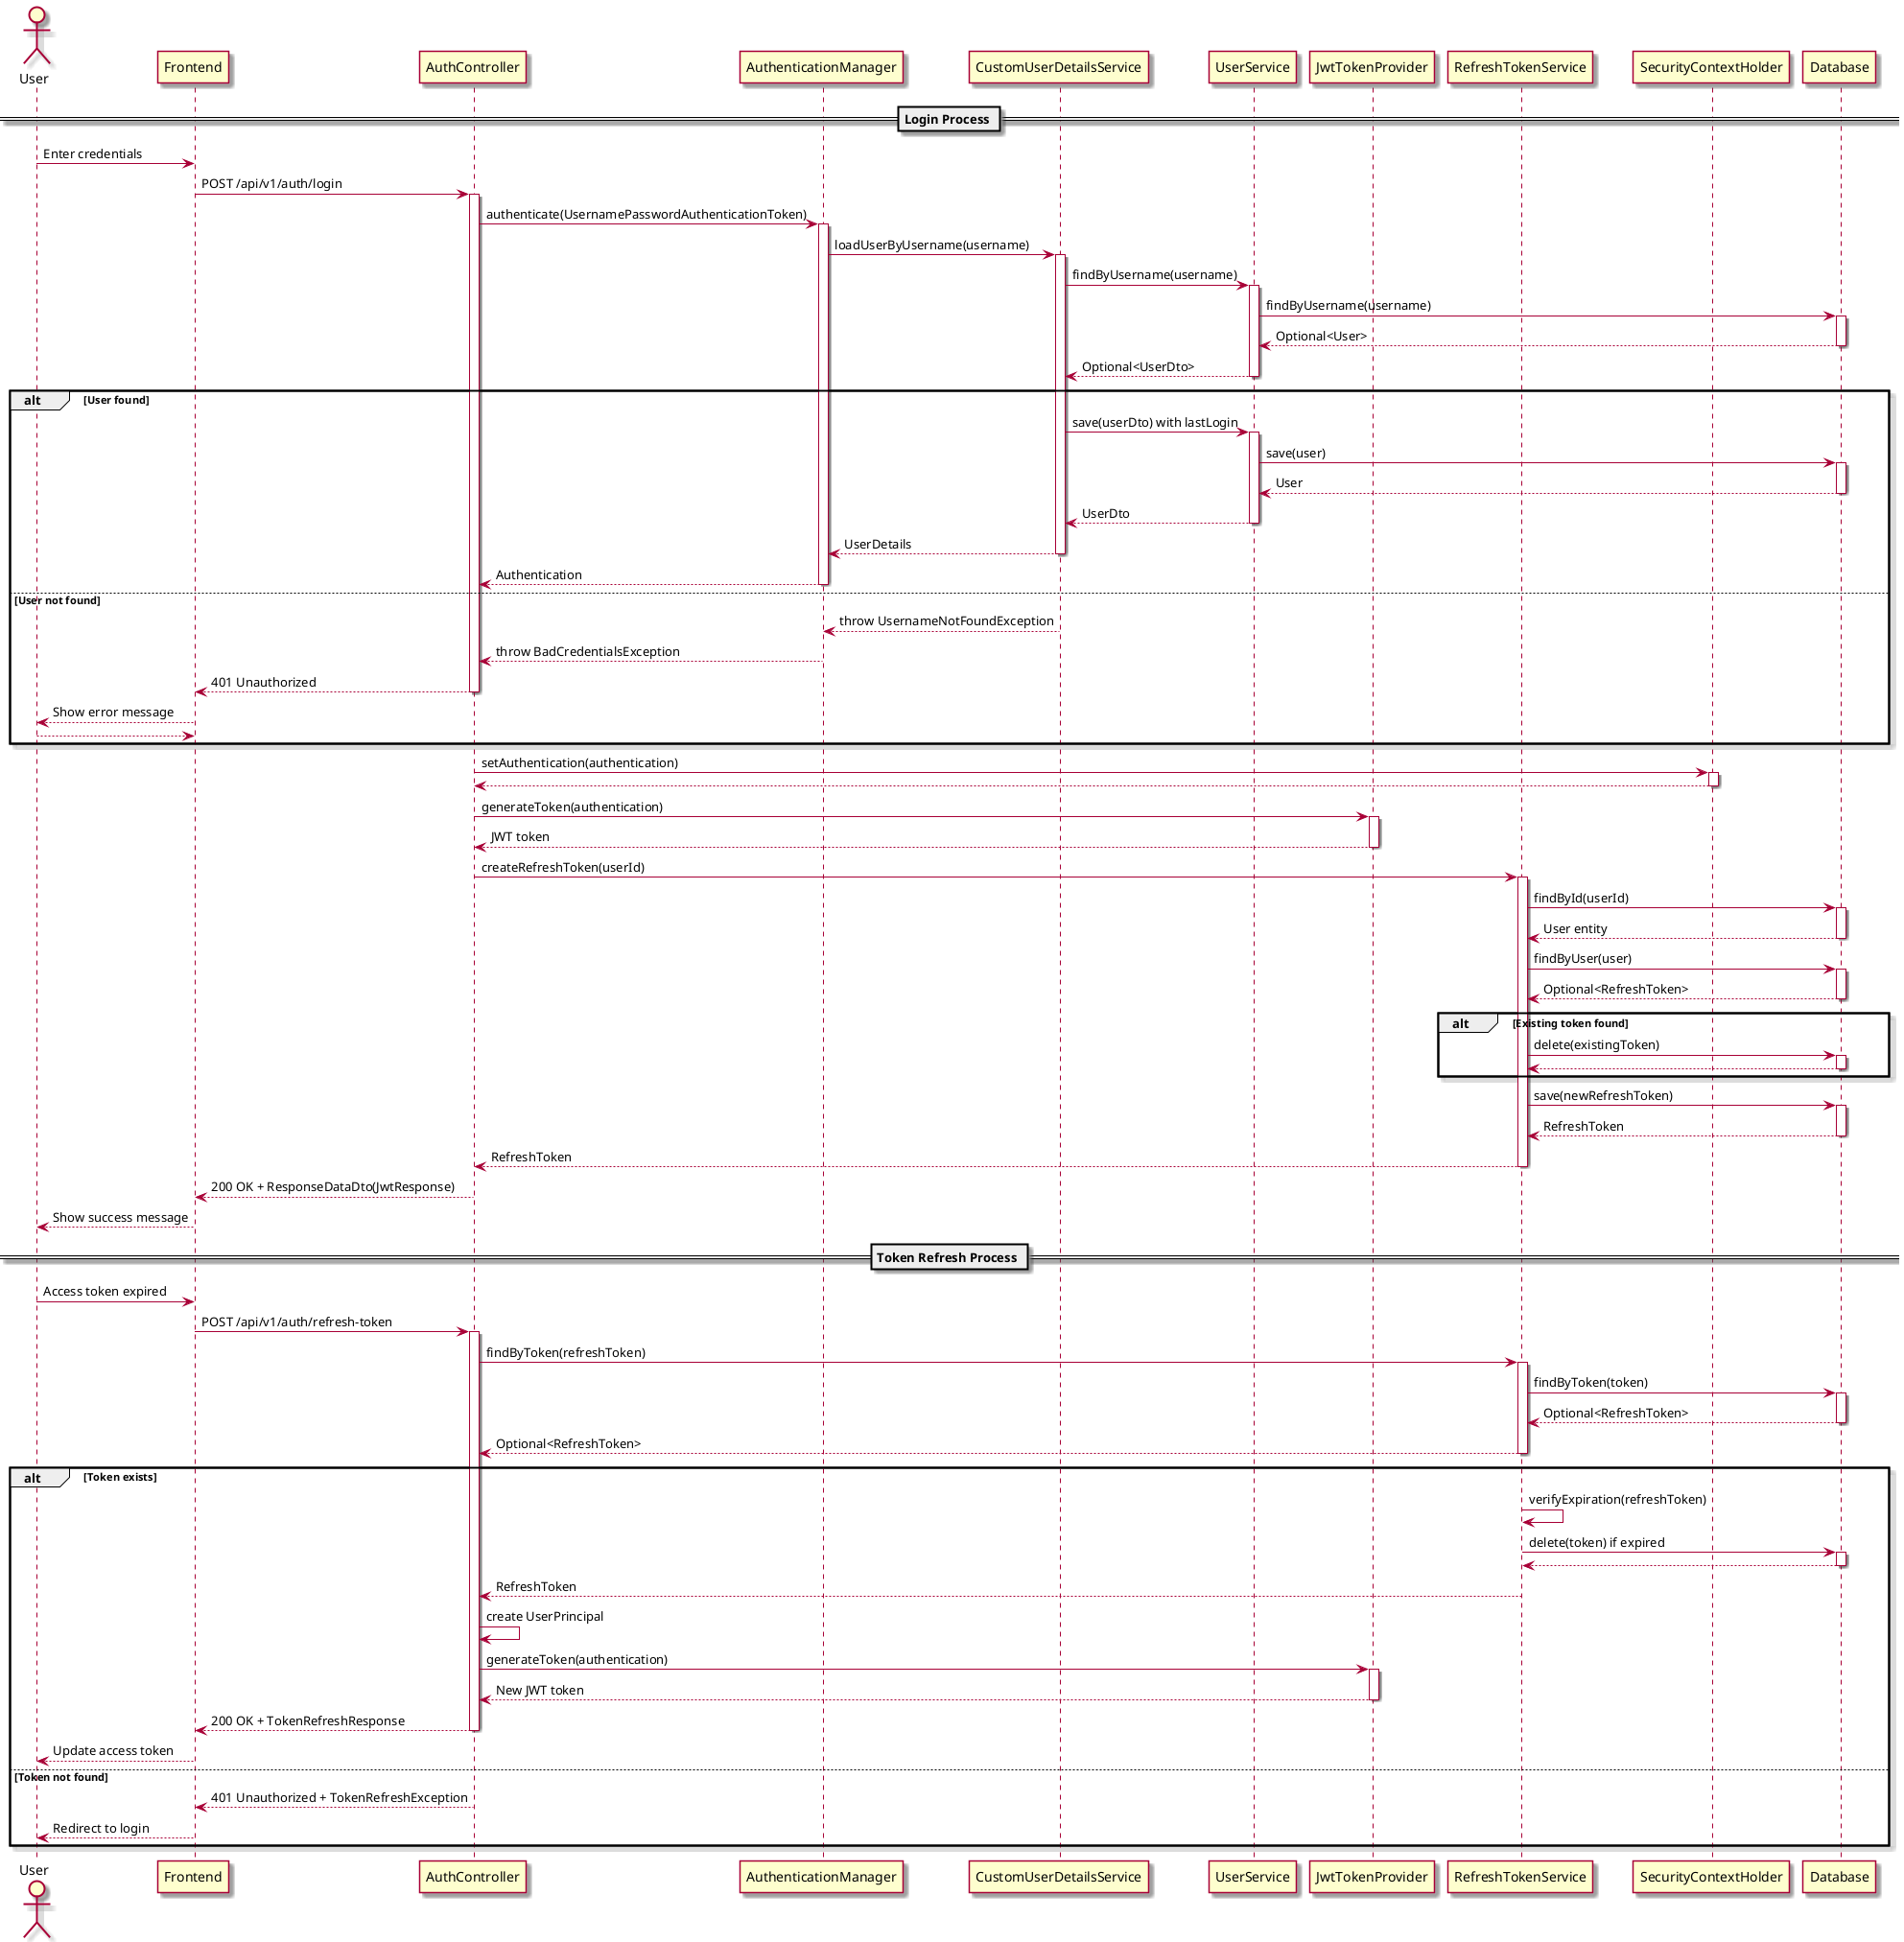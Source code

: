@startuml Login Sequence

skin rose


actor User
participant "Frontend" as FE
participant "AuthController" as AC
participant "AuthenticationManager" as AM
participant "CustomUserDetailsService" as CUDS
participant "UserService" as US
participant "JwtTokenProvider" as JWT
participant "RefreshTokenService" as RTS
participant "SecurityContextHolder" as SCH
participant "Database" as DB

== Login Process ==
User -> FE: Enter credentials
FE -> AC: POST /api/v1/auth/login
activate AC

AC -> AM: authenticate(UsernamePasswordAuthenticationToken)
activate AM
AM -> CUDS: loadUserByUsername(username)
activate CUDS
CUDS -> US: findByUsername(username)
activate US
US -> DB: findByUsername(username)
activate DB
DB --> US: Optional<User>
deactivate DB
US --> CUDS: Optional<UserDto>
deactivate US

alt User found
    CUDS -> US: save(userDto) with lastLogin
    activate US
    US -> DB: save(user)
    activate DB
    DB --> US: User
    deactivate DB
    US --> CUDS: UserDto
    deactivate US
    CUDS --> AM: UserDetails
    deactivate CUDS
    AM --> AC: Authentication
    deactivate AM
else User not found
    CUDS --> AM: throw UsernameNotFoundException
    deactivate CUDS
    AM --> AC: throw BadCredentialsException
    deactivate AM
    AC --> FE: 401 Unauthorized
    deactivate AC
    FE --> User: Show error message
    return
end

AC -> SCH: setAuthentication(authentication)
activate SCH
SCH --> AC
deactivate SCH

AC -> JWT: generateToken(authentication)
activate JWT
JWT --> AC: JWT token
deactivate JWT

AC -> RTS: createRefreshToken(userId)
activate RTS
RTS -> DB: findById(userId)
activate DB
DB --> RTS: User entity
deactivate DB

RTS -> DB: findByUser(user)
activate DB
DB --> RTS: Optional<RefreshToken>
deactivate DB

alt Existing token found
    RTS -> DB: delete(existingToken)
    activate DB
    DB --> RTS
    deactivate DB
end

RTS -> DB: save(newRefreshToken)
activate DB
DB --> RTS: RefreshToken
deactivate DB
RTS --> AC: RefreshToken
deactivate RTS

AC --> FE: 200 OK + ResponseDataDto(JwtResponse)
deactivate AC
FE --> User: Show success message

== Token Refresh Process ==
User -> FE: Access token expired
FE -> AC: POST /api/v1/auth/refresh-token
activate AC

AC -> RTS: findByToken(refreshToken)
activate RTS
RTS -> DB: findByToken(token)
activate DB
DB --> RTS: Optional<RefreshToken>
deactivate DB
RTS --> AC: Optional<RefreshToken>
deactivate RTS

alt Token exists
    RTS -> RTS: verifyExpiration(refreshToken)
    RTS -> DB: delete(token) if expired
    activate DB
    DB --> RTS
    deactivate DB
    RTS --> AC: RefreshToken
    AC -> AC: create UserPrincipal
    AC -> JWT: generateToken(authentication)
    activate JWT
    JWT --> AC: New JWT token
    deactivate JWT

    AC --> FE: 200 OK + TokenRefreshResponse
    deactivate AC
    FE --> User: Update access token
else Token not found
    AC --> FE: 401 Unauthorized + TokenRefreshException
    deactivate AC
    FE --> User: Redirect to login
end

@enduml 